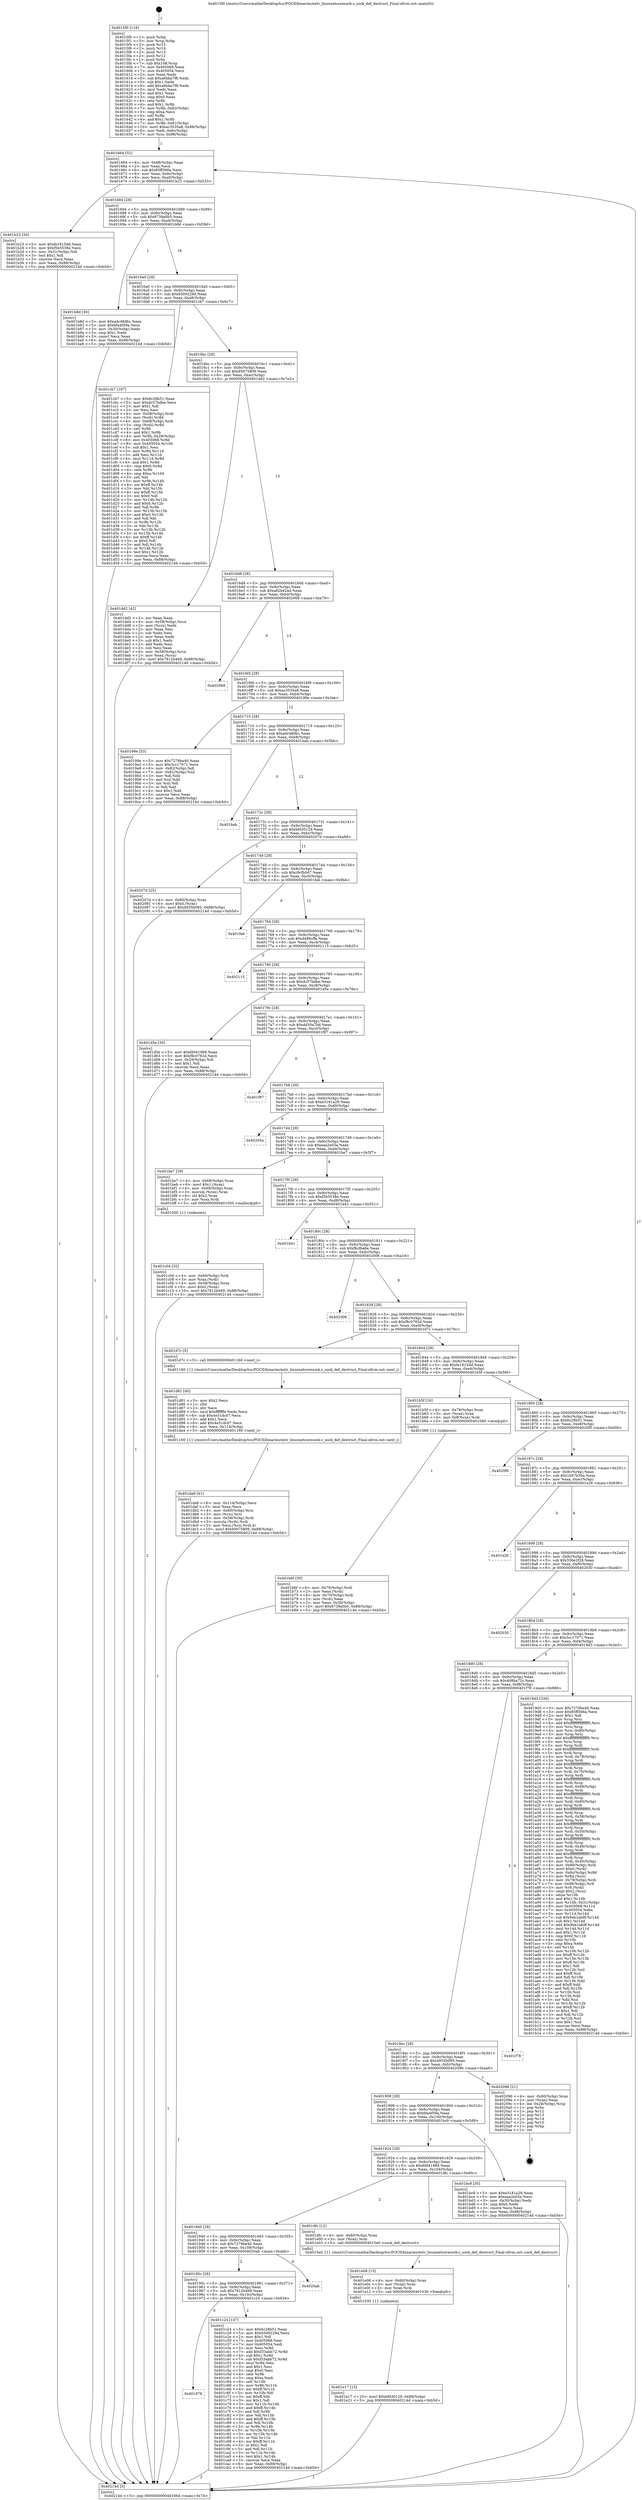 digraph "0x4015f0" {
  label = "0x4015f0 (/mnt/c/Users/mathe/Desktop/tcc/POCII/binaries/extr_linuxnetcoresock.c_sock_def_destruct_Final-ollvm.out::main(0))"
  labelloc = "t"
  node[shape=record]

  Entry [label="",width=0.3,height=0.3,shape=circle,fillcolor=black,style=filled]
  "0x401664" [label="{
     0x401664 [32]\l
     | [instrs]\l
     &nbsp;&nbsp;0x401664 \<+6\>: mov -0x88(%rbp),%eax\l
     &nbsp;&nbsp;0x40166a \<+2\>: mov %eax,%ecx\l
     &nbsp;&nbsp;0x40166c \<+6\>: sub $0x85ff366a,%ecx\l
     &nbsp;&nbsp;0x401672 \<+6\>: mov %eax,-0x9c(%rbp)\l
     &nbsp;&nbsp;0x401678 \<+6\>: mov %ecx,-0xa0(%rbp)\l
     &nbsp;&nbsp;0x40167e \<+6\>: je 0000000000401b23 \<main+0x533\>\l
  }"]
  "0x401b23" [label="{
     0x401b23 [30]\l
     | [instrs]\l
     &nbsp;&nbsp;0x401b23 \<+5\>: mov $0xfe1815dd,%eax\l
     &nbsp;&nbsp;0x401b28 \<+5\>: mov $0xf5b5538e,%ecx\l
     &nbsp;&nbsp;0x401b2d \<+3\>: mov -0x31(%rbp),%dl\l
     &nbsp;&nbsp;0x401b30 \<+3\>: test $0x1,%dl\l
     &nbsp;&nbsp;0x401b33 \<+3\>: cmovne %ecx,%eax\l
     &nbsp;&nbsp;0x401b36 \<+6\>: mov %eax,-0x88(%rbp)\l
     &nbsp;&nbsp;0x401b3c \<+5\>: jmp 000000000040214d \<main+0xb5d\>\l
  }"]
  "0x401684" [label="{
     0x401684 [28]\l
     | [instrs]\l
     &nbsp;&nbsp;0x401684 \<+5\>: jmp 0000000000401689 \<main+0x99\>\l
     &nbsp;&nbsp;0x401689 \<+6\>: mov -0x9c(%rbp),%eax\l
     &nbsp;&nbsp;0x40168f \<+5\>: sub $0x8739a0b5,%eax\l
     &nbsp;&nbsp;0x401694 \<+6\>: mov %eax,-0xa4(%rbp)\l
     &nbsp;&nbsp;0x40169a \<+6\>: je 0000000000401b8d \<main+0x59d\>\l
  }"]
  Exit [label="",width=0.3,height=0.3,shape=circle,fillcolor=black,style=filled,peripheries=2]
  "0x401b8d" [label="{
     0x401b8d [30]\l
     | [instrs]\l
     &nbsp;&nbsp;0x401b8d \<+5\>: mov $0xadc48dbc,%eax\l
     &nbsp;&nbsp;0x401b92 \<+5\>: mov $0x6fa4f59a,%ecx\l
     &nbsp;&nbsp;0x401b97 \<+3\>: mov -0x30(%rbp),%edx\l
     &nbsp;&nbsp;0x401b9a \<+3\>: cmp $0x1,%edx\l
     &nbsp;&nbsp;0x401b9d \<+3\>: cmovl %ecx,%eax\l
     &nbsp;&nbsp;0x401ba0 \<+6\>: mov %eax,-0x88(%rbp)\l
     &nbsp;&nbsp;0x401ba6 \<+5\>: jmp 000000000040214d \<main+0xb5d\>\l
  }"]
  "0x4016a0" [label="{
     0x4016a0 [28]\l
     | [instrs]\l
     &nbsp;&nbsp;0x4016a0 \<+5\>: jmp 00000000004016a5 \<main+0xb5\>\l
     &nbsp;&nbsp;0x4016a5 \<+6\>: mov -0x9c(%rbp),%eax\l
     &nbsp;&nbsp;0x4016ab \<+5\>: sub $0x9309229d,%eax\l
     &nbsp;&nbsp;0x4016b0 \<+6\>: mov %eax,-0xa8(%rbp)\l
     &nbsp;&nbsp;0x4016b6 \<+6\>: je 0000000000401cb7 \<main+0x6c7\>\l
  }"]
  "0x401e17" [label="{
     0x401e17 [15]\l
     | [instrs]\l
     &nbsp;&nbsp;0x401e17 \<+10\>: movl $0xbfd30129,-0x88(%rbp)\l
     &nbsp;&nbsp;0x401e21 \<+5\>: jmp 000000000040214d \<main+0xb5d\>\l
  }"]
  "0x401cb7" [label="{
     0x401cb7 [167]\l
     | [instrs]\l
     &nbsp;&nbsp;0x401cb7 \<+5\>: mov $0x6c28b51,%eax\l
     &nbsp;&nbsp;0x401cbc \<+5\>: mov $0xdc57bdbe,%ecx\l
     &nbsp;&nbsp;0x401cc1 \<+2\>: mov $0x1,%dl\l
     &nbsp;&nbsp;0x401cc3 \<+2\>: xor %esi,%esi\l
     &nbsp;&nbsp;0x401cc5 \<+4\>: mov -0x58(%rbp),%rdi\l
     &nbsp;&nbsp;0x401cc9 \<+3\>: mov (%rdi),%r8d\l
     &nbsp;&nbsp;0x401ccc \<+4\>: mov -0x68(%rbp),%rdi\l
     &nbsp;&nbsp;0x401cd0 \<+3\>: cmp (%rdi),%r8d\l
     &nbsp;&nbsp;0x401cd3 \<+4\>: setl %r9b\l
     &nbsp;&nbsp;0x401cd7 \<+4\>: and $0x1,%r9b\l
     &nbsp;&nbsp;0x401cdb \<+4\>: mov %r9b,-0x29(%rbp)\l
     &nbsp;&nbsp;0x401cdf \<+8\>: mov 0x405068,%r8d\l
     &nbsp;&nbsp;0x401ce7 \<+8\>: mov 0x405054,%r10d\l
     &nbsp;&nbsp;0x401cef \<+3\>: sub $0x1,%esi\l
     &nbsp;&nbsp;0x401cf2 \<+3\>: mov %r8d,%r11d\l
     &nbsp;&nbsp;0x401cf5 \<+3\>: add %esi,%r11d\l
     &nbsp;&nbsp;0x401cf8 \<+4\>: imul %r11d,%r8d\l
     &nbsp;&nbsp;0x401cfc \<+4\>: and $0x1,%r8d\l
     &nbsp;&nbsp;0x401d00 \<+4\>: cmp $0x0,%r8d\l
     &nbsp;&nbsp;0x401d04 \<+4\>: sete %r9b\l
     &nbsp;&nbsp;0x401d08 \<+4\>: cmp $0xa,%r10d\l
     &nbsp;&nbsp;0x401d0c \<+3\>: setl %bl\l
     &nbsp;&nbsp;0x401d0f \<+3\>: mov %r9b,%r14b\l
     &nbsp;&nbsp;0x401d12 \<+4\>: xor $0xff,%r14b\l
     &nbsp;&nbsp;0x401d16 \<+3\>: mov %bl,%r15b\l
     &nbsp;&nbsp;0x401d19 \<+4\>: xor $0xff,%r15b\l
     &nbsp;&nbsp;0x401d1d \<+3\>: xor $0x0,%dl\l
     &nbsp;&nbsp;0x401d20 \<+3\>: mov %r14b,%r12b\l
     &nbsp;&nbsp;0x401d23 \<+4\>: and $0x0,%r12b\l
     &nbsp;&nbsp;0x401d27 \<+3\>: and %dl,%r9b\l
     &nbsp;&nbsp;0x401d2a \<+3\>: mov %r15b,%r13b\l
     &nbsp;&nbsp;0x401d2d \<+4\>: and $0x0,%r13b\l
     &nbsp;&nbsp;0x401d31 \<+2\>: and %dl,%bl\l
     &nbsp;&nbsp;0x401d33 \<+3\>: or %r9b,%r12b\l
     &nbsp;&nbsp;0x401d36 \<+3\>: or %bl,%r13b\l
     &nbsp;&nbsp;0x401d39 \<+3\>: xor %r13b,%r12b\l
     &nbsp;&nbsp;0x401d3c \<+3\>: or %r15b,%r14b\l
     &nbsp;&nbsp;0x401d3f \<+4\>: xor $0xff,%r14b\l
     &nbsp;&nbsp;0x401d43 \<+3\>: or $0x0,%dl\l
     &nbsp;&nbsp;0x401d46 \<+3\>: and %dl,%r14b\l
     &nbsp;&nbsp;0x401d49 \<+3\>: or %r14b,%r12b\l
     &nbsp;&nbsp;0x401d4c \<+4\>: test $0x1,%r12b\l
     &nbsp;&nbsp;0x401d50 \<+3\>: cmovne %ecx,%eax\l
     &nbsp;&nbsp;0x401d53 \<+6\>: mov %eax,-0x88(%rbp)\l
     &nbsp;&nbsp;0x401d59 \<+5\>: jmp 000000000040214d \<main+0xb5d\>\l
  }"]
  "0x4016bc" [label="{
     0x4016bc [28]\l
     | [instrs]\l
     &nbsp;&nbsp;0x4016bc \<+5\>: jmp 00000000004016c1 \<main+0xd1\>\l
     &nbsp;&nbsp;0x4016c1 \<+6\>: mov -0x9c(%rbp),%eax\l
     &nbsp;&nbsp;0x4016c7 \<+5\>: sub $0x95675809,%eax\l
     &nbsp;&nbsp;0x4016cc \<+6\>: mov %eax,-0xac(%rbp)\l
     &nbsp;&nbsp;0x4016d2 \<+6\>: je 0000000000401dd2 \<main+0x7e2\>\l
  }"]
  "0x401e08" [label="{
     0x401e08 [15]\l
     | [instrs]\l
     &nbsp;&nbsp;0x401e08 \<+4\>: mov -0x60(%rbp),%rax\l
     &nbsp;&nbsp;0x401e0c \<+3\>: mov (%rax),%rax\l
     &nbsp;&nbsp;0x401e0f \<+3\>: mov %rax,%rdi\l
     &nbsp;&nbsp;0x401e12 \<+5\>: call 0000000000401030 \<free@plt\>\l
     | [calls]\l
     &nbsp;&nbsp;0x401030 \{1\} (unknown)\l
  }"]
  "0x401dd2" [label="{
     0x401dd2 [42]\l
     | [instrs]\l
     &nbsp;&nbsp;0x401dd2 \<+2\>: xor %eax,%eax\l
     &nbsp;&nbsp;0x401dd4 \<+4\>: mov -0x58(%rbp),%rcx\l
     &nbsp;&nbsp;0x401dd8 \<+2\>: mov (%rcx),%edx\l
     &nbsp;&nbsp;0x401dda \<+2\>: mov %eax,%esi\l
     &nbsp;&nbsp;0x401ddc \<+2\>: sub %edx,%esi\l
     &nbsp;&nbsp;0x401dde \<+2\>: mov %eax,%edx\l
     &nbsp;&nbsp;0x401de0 \<+3\>: sub $0x1,%edx\l
     &nbsp;&nbsp;0x401de3 \<+2\>: add %edx,%esi\l
     &nbsp;&nbsp;0x401de5 \<+2\>: sub %esi,%eax\l
     &nbsp;&nbsp;0x401de7 \<+4\>: mov -0x58(%rbp),%rcx\l
     &nbsp;&nbsp;0x401deb \<+2\>: mov %eax,(%rcx)\l
     &nbsp;&nbsp;0x401ded \<+10\>: movl $0x7812b469,-0x88(%rbp)\l
     &nbsp;&nbsp;0x401df7 \<+5\>: jmp 000000000040214d \<main+0xb5d\>\l
  }"]
  "0x4016d8" [label="{
     0x4016d8 [28]\l
     | [instrs]\l
     &nbsp;&nbsp;0x4016d8 \<+5\>: jmp 00000000004016dd \<main+0xed\>\l
     &nbsp;&nbsp;0x4016dd \<+6\>: mov -0x9c(%rbp),%eax\l
     &nbsp;&nbsp;0x4016e3 \<+5\>: sub $0xa82b42ad,%eax\l
     &nbsp;&nbsp;0x4016e8 \<+6\>: mov %eax,-0xb0(%rbp)\l
     &nbsp;&nbsp;0x4016ee \<+6\>: je 0000000000402069 \<main+0xa79\>\l
  }"]
  "0x401da9" [label="{
     0x401da9 [41]\l
     | [instrs]\l
     &nbsp;&nbsp;0x401da9 \<+6\>: mov -0x114(%rbp),%ecx\l
     &nbsp;&nbsp;0x401daf \<+3\>: imul %eax,%ecx\l
     &nbsp;&nbsp;0x401db2 \<+4\>: mov -0x60(%rbp),%rsi\l
     &nbsp;&nbsp;0x401db6 \<+3\>: mov (%rsi),%rsi\l
     &nbsp;&nbsp;0x401db9 \<+4\>: mov -0x58(%rbp),%rdi\l
     &nbsp;&nbsp;0x401dbd \<+3\>: movslq (%rdi),%rdi\l
     &nbsp;&nbsp;0x401dc0 \<+3\>: mov %ecx,(%rsi,%rdi,4)\l
     &nbsp;&nbsp;0x401dc3 \<+10\>: movl $0x95675809,-0x88(%rbp)\l
     &nbsp;&nbsp;0x401dcd \<+5\>: jmp 000000000040214d \<main+0xb5d\>\l
  }"]
  "0x402069" [label="{
     0x402069\l
  }", style=dashed]
  "0x4016f4" [label="{
     0x4016f4 [28]\l
     | [instrs]\l
     &nbsp;&nbsp;0x4016f4 \<+5\>: jmp 00000000004016f9 \<main+0x109\>\l
     &nbsp;&nbsp;0x4016f9 \<+6\>: mov -0x9c(%rbp),%eax\l
     &nbsp;&nbsp;0x4016ff \<+5\>: sub $0xac3535a8,%eax\l
     &nbsp;&nbsp;0x401704 \<+6\>: mov %eax,-0xb4(%rbp)\l
     &nbsp;&nbsp;0x40170a \<+6\>: je 000000000040199e \<main+0x3ae\>\l
  }"]
  "0x401d81" [label="{
     0x401d81 [40]\l
     | [instrs]\l
     &nbsp;&nbsp;0x401d81 \<+5\>: mov $0x2,%ecx\l
     &nbsp;&nbsp;0x401d86 \<+1\>: cltd\l
     &nbsp;&nbsp;0x401d87 \<+2\>: idiv %ecx\l
     &nbsp;&nbsp;0x401d89 \<+6\>: imul $0xfffffffe,%edx,%ecx\l
     &nbsp;&nbsp;0x401d8f \<+6\>: sub $0x4e31dc07,%ecx\l
     &nbsp;&nbsp;0x401d95 \<+3\>: add $0x1,%ecx\l
     &nbsp;&nbsp;0x401d98 \<+6\>: add $0x4e31dc07,%ecx\l
     &nbsp;&nbsp;0x401d9e \<+6\>: mov %ecx,-0x114(%rbp)\l
     &nbsp;&nbsp;0x401da4 \<+5\>: call 0000000000401160 \<next_i\>\l
     | [calls]\l
     &nbsp;&nbsp;0x401160 \{1\} (/mnt/c/Users/mathe/Desktop/tcc/POCII/binaries/extr_linuxnetcoresock.c_sock_def_destruct_Final-ollvm.out::next_i)\l
  }"]
  "0x40199e" [label="{
     0x40199e [53]\l
     | [instrs]\l
     &nbsp;&nbsp;0x40199e \<+5\>: mov $0x7279be40,%eax\l
     &nbsp;&nbsp;0x4019a3 \<+5\>: mov $0x3cc17071,%ecx\l
     &nbsp;&nbsp;0x4019a8 \<+6\>: mov -0x82(%rbp),%dl\l
     &nbsp;&nbsp;0x4019ae \<+7\>: mov -0x81(%rbp),%sil\l
     &nbsp;&nbsp;0x4019b5 \<+3\>: mov %dl,%dil\l
     &nbsp;&nbsp;0x4019b8 \<+3\>: and %sil,%dil\l
     &nbsp;&nbsp;0x4019bb \<+3\>: xor %sil,%dl\l
     &nbsp;&nbsp;0x4019be \<+3\>: or %dl,%dil\l
     &nbsp;&nbsp;0x4019c1 \<+4\>: test $0x1,%dil\l
     &nbsp;&nbsp;0x4019c5 \<+3\>: cmovne %ecx,%eax\l
     &nbsp;&nbsp;0x4019c8 \<+6\>: mov %eax,-0x88(%rbp)\l
     &nbsp;&nbsp;0x4019ce \<+5\>: jmp 000000000040214d \<main+0xb5d\>\l
  }"]
  "0x401710" [label="{
     0x401710 [28]\l
     | [instrs]\l
     &nbsp;&nbsp;0x401710 \<+5\>: jmp 0000000000401715 \<main+0x125\>\l
     &nbsp;&nbsp;0x401715 \<+6\>: mov -0x9c(%rbp),%eax\l
     &nbsp;&nbsp;0x40171b \<+5\>: sub $0xadc48dbc,%eax\l
     &nbsp;&nbsp;0x401720 \<+6\>: mov %eax,-0xb8(%rbp)\l
     &nbsp;&nbsp;0x401726 \<+6\>: je 0000000000401bab \<main+0x5bb\>\l
  }"]
  "0x40214d" [label="{
     0x40214d [5]\l
     | [instrs]\l
     &nbsp;&nbsp;0x40214d \<+5\>: jmp 0000000000401664 \<main+0x74\>\l
  }"]
  "0x4015f0" [label="{
     0x4015f0 [116]\l
     | [instrs]\l
     &nbsp;&nbsp;0x4015f0 \<+1\>: push %rbp\l
     &nbsp;&nbsp;0x4015f1 \<+3\>: mov %rsp,%rbp\l
     &nbsp;&nbsp;0x4015f4 \<+2\>: push %r15\l
     &nbsp;&nbsp;0x4015f6 \<+2\>: push %r14\l
     &nbsp;&nbsp;0x4015f8 \<+2\>: push %r13\l
     &nbsp;&nbsp;0x4015fa \<+2\>: push %r12\l
     &nbsp;&nbsp;0x4015fc \<+1\>: push %rbx\l
     &nbsp;&nbsp;0x4015fd \<+7\>: sub $0x108,%rsp\l
     &nbsp;&nbsp;0x401604 \<+7\>: mov 0x405068,%eax\l
     &nbsp;&nbsp;0x40160b \<+7\>: mov 0x405054,%ecx\l
     &nbsp;&nbsp;0x401612 \<+2\>: mov %eax,%edx\l
     &nbsp;&nbsp;0x401614 \<+6\>: sub $0xa6bba7f8,%edx\l
     &nbsp;&nbsp;0x40161a \<+3\>: sub $0x1,%edx\l
     &nbsp;&nbsp;0x40161d \<+6\>: add $0xa6bba7f8,%edx\l
     &nbsp;&nbsp;0x401623 \<+3\>: imul %edx,%eax\l
     &nbsp;&nbsp;0x401626 \<+3\>: and $0x1,%eax\l
     &nbsp;&nbsp;0x401629 \<+3\>: cmp $0x0,%eax\l
     &nbsp;&nbsp;0x40162c \<+4\>: sete %r8b\l
     &nbsp;&nbsp;0x401630 \<+4\>: and $0x1,%r8b\l
     &nbsp;&nbsp;0x401634 \<+7\>: mov %r8b,-0x82(%rbp)\l
     &nbsp;&nbsp;0x40163b \<+3\>: cmp $0xa,%ecx\l
     &nbsp;&nbsp;0x40163e \<+4\>: setl %r8b\l
     &nbsp;&nbsp;0x401642 \<+4\>: and $0x1,%r8b\l
     &nbsp;&nbsp;0x401646 \<+7\>: mov %r8b,-0x81(%rbp)\l
     &nbsp;&nbsp;0x40164d \<+10\>: movl $0xac3535a8,-0x88(%rbp)\l
     &nbsp;&nbsp;0x401657 \<+6\>: mov %edi,-0x8c(%rbp)\l
     &nbsp;&nbsp;0x40165d \<+7\>: mov %rsi,-0x98(%rbp)\l
  }"]
  "0x401978" [label="{
     0x401978\l
  }", style=dashed]
  "0x401bab" [label="{
     0x401bab\l
  }", style=dashed]
  "0x40172c" [label="{
     0x40172c [28]\l
     | [instrs]\l
     &nbsp;&nbsp;0x40172c \<+5\>: jmp 0000000000401731 \<main+0x141\>\l
     &nbsp;&nbsp;0x401731 \<+6\>: mov -0x9c(%rbp),%eax\l
     &nbsp;&nbsp;0x401737 \<+5\>: sub $0xbfd30129,%eax\l
     &nbsp;&nbsp;0x40173c \<+6\>: mov %eax,-0xbc(%rbp)\l
     &nbsp;&nbsp;0x401742 \<+6\>: je 000000000040207d \<main+0xa8d\>\l
  }"]
  "0x401c24" [label="{
     0x401c24 [147]\l
     | [instrs]\l
     &nbsp;&nbsp;0x401c24 \<+5\>: mov $0x6c28b51,%eax\l
     &nbsp;&nbsp;0x401c29 \<+5\>: mov $0x9309229d,%ecx\l
     &nbsp;&nbsp;0x401c2e \<+2\>: mov $0x1,%dl\l
     &nbsp;&nbsp;0x401c30 \<+7\>: mov 0x405068,%esi\l
     &nbsp;&nbsp;0x401c37 \<+7\>: mov 0x405054,%edi\l
     &nbsp;&nbsp;0x401c3e \<+3\>: mov %esi,%r8d\l
     &nbsp;&nbsp;0x401c41 \<+7\>: add $0xf33abb72,%r8d\l
     &nbsp;&nbsp;0x401c48 \<+4\>: sub $0x1,%r8d\l
     &nbsp;&nbsp;0x401c4c \<+7\>: sub $0xf33abb72,%r8d\l
     &nbsp;&nbsp;0x401c53 \<+4\>: imul %r8d,%esi\l
     &nbsp;&nbsp;0x401c57 \<+3\>: and $0x1,%esi\l
     &nbsp;&nbsp;0x401c5a \<+3\>: cmp $0x0,%esi\l
     &nbsp;&nbsp;0x401c5d \<+4\>: sete %r9b\l
     &nbsp;&nbsp;0x401c61 \<+3\>: cmp $0xa,%edi\l
     &nbsp;&nbsp;0x401c64 \<+4\>: setl %r10b\l
     &nbsp;&nbsp;0x401c68 \<+3\>: mov %r9b,%r11b\l
     &nbsp;&nbsp;0x401c6b \<+4\>: xor $0xff,%r11b\l
     &nbsp;&nbsp;0x401c6f \<+3\>: mov %r10b,%bl\l
     &nbsp;&nbsp;0x401c72 \<+3\>: xor $0xff,%bl\l
     &nbsp;&nbsp;0x401c75 \<+3\>: xor $0x1,%dl\l
     &nbsp;&nbsp;0x401c78 \<+3\>: mov %r11b,%r14b\l
     &nbsp;&nbsp;0x401c7b \<+4\>: and $0xff,%r14b\l
     &nbsp;&nbsp;0x401c7f \<+3\>: and %dl,%r9b\l
     &nbsp;&nbsp;0x401c82 \<+3\>: mov %bl,%r15b\l
     &nbsp;&nbsp;0x401c85 \<+4\>: and $0xff,%r15b\l
     &nbsp;&nbsp;0x401c89 \<+3\>: and %dl,%r10b\l
     &nbsp;&nbsp;0x401c8c \<+3\>: or %r9b,%r14b\l
     &nbsp;&nbsp;0x401c8f \<+3\>: or %r10b,%r15b\l
     &nbsp;&nbsp;0x401c92 \<+3\>: xor %r15b,%r14b\l
     &nbsp;&nbsp;0x401c95 \<+3\>: or %bl,%r11b\l
     &nbsp;&nbsp;0x401c98 \<+4\>: xor $0xff,%r11b\l
     &nbsp;&nbsp;0x401c9c \<+3\>: or $0x1,%dl\l
     &nbsp;&nbsp;0x401c9f \<+3\>: and %dl,%r11b\l
     &nbsp;&nbsp;0x401ca2 \<+3\>: or %r11b,%r14b\l
     &nbsp;&nbsp;0x401ca5 \<+4\>: test $0x1,%r14b\l
     &nbsp;&nbsp;0x401ca9 \<+3\>: cmovne %ecx,%eax\l
     &nbsp;&nbsp;0x401cac \<+6\>: mov %eax,-0x88(%rbp)\l
     &nbsp;&nbsp;0x401cb2 \<+5\>: jmp 000000000040214d \<main+0xb5d\>\l
  }"]
  "0x40207d" [label="{
     0x40207d [25]\l
     | [instrs]\l
     &nbsp;&nbsp;0x40207d \<+4\>: mov -0x80(%rbp),%rax\l
     &nbsp;&nbsp;0x402081 \<+6\>: movl $0x0,(%rax)\l
     &nbsp;&nbsp;0x402087 \<+10\>: movl $0x4935b095,-0x88(%rbp)\l
     &nbsp;&nbsp;0x402091 \<+5\>: jmp 000000000040214d \<main+0xb5d\>\l
  }"]
  "0x401748" [label="{
     0x401748 [28]\l
     | [instrs]\l
     &nbsp;&nbsp;0x401748 \<+5\>: jmp 000000000040174d \<main+0x15d\>\l
     &nbsp;&nbsp;0x40174d \<+6\>: mov -0x9c(%rbp),%eax\l
     &nbsp;&nbsp;0x401753 \<+5\>: sub $0xc9cfb0d7,%eax\l
     &nbsp;&nbsp;0x401758 \<+6\>: mov %eax,-0xc0(%rbp)\l
     &nbsp;&nbsp;0x40175e \<+6\>: je 0000000000401fab \<main+0x9bb\>\l
  }"]
  "0x40195c" [label="{
     0x40195c [28]\l
     | [instrs]\l
     &nbsp;&nbsp;0x40195c \<+5\>: jmp 0000000000401961 \<main+0x371\>\l
     &nbsp;&nbsp;0x401961 \<+6\>: mov -0x9c(%rbp),%eax\l
     &nbsp;&nbsp;0x401967 \<+5\>: sub $0x7812b469,%eax\l
     &nbsp;&nbsp;0x40196c \<+6\>: mov %eax,-0x10c(%rbp)\l
     &nbsp;&nbsp;0x401972 \<+6\>: je 0000000000401c24 \<main+0x634\>\l
  }"]
  "0x401fab" [label="{
     0x401fab\l
  }", style=dashed]
  "0x401764" [label="{
     0x401764 [28]\l
     | [instrs]\l
     &nbsp;&nbsp;0x401764 \<+5\>: jmp 0000000000401769 \<main+0x179\>\l
     &nbsp;&nbsp;0x401769 \<+6\>: mov -0x9c(%rbp),%eax\l
     &nbsp;&nbsp;0x40176f \<+5\>: sub $0xd486cffa,%eax\l
     &nbsp;&nbsp;0x401774 \<+6\>: mov %eax,-0xc4(%rbp)\l
     &nbsp;&nbsp;0x40177a \<+6\>: je 0000000000402115 \<main+0xb25\>\l
  }"]
  "0x4020ab" [label="{
     0x4020ab\l
  }", style=dashed]
  "0x402115" [label="{
     0x402115\l
  }", style=dashed]
  "0x401780" [label="{
     0x401780 [28]\l
     | [instrs]\l
     &nbsp;&nbsp;0x401780 \<+5\>: jmp 0000000000401785 \<main+0x195\>\l
     &nbsp;&nbsp;0x401785 \<+6\>: mov -0x9c(%rbp),%eax\l
     &nbsp;&nbsp;0x40178b \<+5\>: sub $0xdc57bdbe,%eax\l
     &nbsp;&nbsp;0x401790 \<+6\>: mov %eax,-0xc8(%rbp)\l
     &nbsp;&nbsp;0x401796 \<+6\>: je 0000000000401d5e \<main+0x76e\>\l
  }"]
  "0x401940" [label="{
     0x401940 [28]\l
     | [instrs]\l
     &nbsp;&nbsp;0x401940 \<+5\>: jmp 0000000000401945 \<main+0x355\>\l
     &nbsp;&nbsp;0x401945 \<+6\>: mov -0x9c(%rbp),%eax\l
     &nbsp;&nbsp;0x40194b \<+5\>: sub $0x7279be40,%eax\l
     &nbsp;&nbsp;0x401950 \<+6\>: mov %eax,-0x108(%rbp)\l
     &nbsp;&nbsp;0x401956 \<+6\>: je 00000000004020ab \<main+0xabb\>\l
  }"]
  "0x401d5e" [label="{
     0x401d5e [30]\l
     | [instrs]\l
     &nbsp;&nbsp;0x401d5e \<+5\>: mov $0x6fd41989,%eax\l
     &nbsp;&nbsp;0x401d63 \<+5\>: mov $0xf8c0782d,%ecx\l
     &nbsp;&nbsp;0x401d68 \<+3\>: mov -0x29(%rbp),%dl\l
     &nbsp;&nbsp;0x401d6b \<+3\>: test $0x1,%dl\l
     &nbsp;&nbsp;0x401d6e \<+3\>: cmovne %ecx,%eax\l
     &nbsp;&nbsp;0x401d71 \<+6\>: mov %eax,-0x88(%rbp)\l
     &nbsp;&nbsp;0x401d77 \<+5\>: jmp 000000000040214d \<main+0xb5d\>\l
  }"]
  "0x40179c" [label="{
     0x40179c [28]\l
     | [instrs]\l
     &nbsp;&nbsp;0x40179c \<+5\>: jmp 00000000004017a1 \<main+0x1b1\>\l
     &nbsp;&nbsp;0x4017a1 \<+6\>: mov -0x9c(%rbp),%eax\l
     &nbsp;&nbsp;0x4017a7 \<+5\>: sub $0xdd30a7bd,%eax\l
     &nbsp;&nbsp;0x4017ac \<+6\>: mov %eax,-0xcc(%rbp)\l
     &nbsp;&nbsp;0x4017b2 \<+6\>: je 0000000000401f87 \<main+0x997\>\l
  }"]
  "0x401dfc" [label="{
     0x401dfc [12]\l
     | [instrs]\l
     &nbsp;&nbsp;0x401dfc \<+4\>: mov -0x60(%rbp),%rax\l
     &nbsp;&nbsp;0x401e00 \<+3\>: mov (%rax),%rdi\l
     &nbsp;&nbsp;0x401e03 \<+5\>: call 00000000004015e0 \<sock_def_destruct\>\l
     | [calls]\l
     &nbsp;&nbsp;0x4015e0 \{1\} (/mnt/c/Users/mathe/Desktop/tcc/POCII/binaries/extr_linuxnetcoresock.c_sock_def_destruct_Final-ollvm.out::sock_def_destruct)\l
  }"]
  "0x401f87" [label="{
     0x401f87\l
  }", style=dashed]
  "0x4017b8" [label="{
     0x4017b8 [28]\l
     | [instrs]\l
     &nbsp;&nbsp;0x4017b8 \<+5\>: jmp 00000000004017bd \<main+0x1cd\>\l
     &nbsp;&nbsp;0x4017bd \<+6\>: mov -0x9c(%rbp),%eax\l
     &nbsp;&nbsp;0x4017c3 \<+5\>: sub $0xe3181a29,%eax\l
     &nbsp;&nbsp;0x4017c8 \<+6\>: mov %eax,-0xd0(%rbp)\l
     &nbsp;&nbsp;0x4017ce \<+6\>: je 000000000040205a \<main+0xa6a\>\l
  }"]
  "0x401c04" [label="{
     0x401c04 [32]\l
     | [instrs]\l
     &nbsp;&nbsp;0x401c04 \<+4\>: mov -0x60(%rbp),%rdi\l
     &nbsp;&nbsp;0x401c08 \<+3\>: mov %rax,(%rdi)\l
     &nbsp;&nbsp;0x401c0b \<+4\>: mov -0x58(%rbp),%rax\l
     &nbsp;&nbsp;0x401c0f \<+6\>: movl $0x0,(%rax)\l
     &nbsp;&nbsp;0x401c15 \<+10\>: movl $0x7812b469,-0x88(%rbp)\l
     &nbsp;&nbsp;0x401c1f \<+5\>: jmp 000000000040214d \<main+0xb5d\>\l
  }"]
  "0x40205a" [label="{
     0x40205a\l
  }", style=dashed]
  "0x4017d4" [label="{
     0x4017d4 [28]\l
     | [instrs]\l
     &nbsp;&nbsp;0x4017d4 \<+5\>: jmp 00000000004017d9 \<main+0x1e9\>\l
     &nbsp;&nbsp;0x4017d9 \<+6\>: mov -0x9c(%rbp),%eax\l
     &nbsp;&nbsp;0x4017df \<+5\>: sub $0xeaa2e03a,%eax\l
     &nbsp;&nbsp;0x4017e4 \<+6\>: mov %eax,-0xd4(%rbp)\l
     &nbsp;&nbsp;0x4017ea \<+6\>: je 0000000000401be7 \<main+0x5f7\>\l
  }"]
  "0x401924" [label="{
     0x401924 [28]\l
     | [instrs]\l
     &nbsp;&nbsp;0x401924 \<+5\>: jmp 0000000000401929 \<main+0x339\>\l
     &nbsp;&nbsp;0x401929 \<+6\>: mov -0x9c(%rbp),%eax\l
     &nbsp;&nbsp;0x40192f \<+5\>: sub $0x6fd41989,%eax\l
     &nbsp;&nbsp;0x401934 \<+6\>: mov %eax,-0x104(%rbp)\l
     &nbsp;&nbsp;0x40193a \<+6\>: je 0000000000401dfc \<main+0x80c\>\l
  }"]
  "0x401be7" [label="{
     0x401be7 [29]\l
     | [instrs]\l
     &nbsp;&nbsp;0x401be7 \<+4\>: mov -0x68(%rbp),%rax\l
     &nbsp;&nbsp;0x401beb \<+6\>: movl $0x1,(%rax)\l
     &nbsp;&nbsp;0x401bf1 \<+4\>: mov -0x68(%rbp),%rax\l
     &nbsp;&nbsp;0x401bf5 \<+3\>: movslq (%rax),%rax\l
     &nbsp;&nbsp;0x401bf8 \<+4\>: shl $0x2,%rax\l
     &nbsp;&nbsp;0x401bfc \<+3\>: mov %rax,%rdi\l
     &nbsp;&nbsp;0x401bff \<+5\>: call 0000000000401050 \<malloc@plt\>\l
     | [calls]\l
     &nbsp;&nbsp;0x401050 \{1\} (unknown)\l
  }"]
  "0x4017f0" [label="{
     0x4017f0 [28]\l
     | [instrs]\l
     &nbsp;&nbsp;0x4017f0 \<+5\>: jmp 00000000004017f5 \<main+0x205\>\l
     &nbsp;&nbsp;0x4017f5 \<+6\>: mov -0x9c(%rbp),%eax\l
     &nbsp;&nbsp;0x4017fb \<+5\>: sub $0xf5b5538e,%eax\l
     &nbsp;&nbsp;0x401800 \<+6\>: mov %eax,-0xd8(%rbp)\l
     &nbsp;&nbsp;0x401806 \<+6\>: je 0000000000401b41 \<main+0x551\>\l
  }"]
  "0x401bc9" [label="{
     0x401bc9 [30]\l
     | [instrs]\l
     &nbsp;&nbsp;0x401bc9 \<+5\>: mov $0xe3181a29,%eax\l
     &nbsp;&nbsp;0x401bce \<+5\>: mov $0xeaa2e03a,%ecx\l
     &nbsp;&nbsp;0x401bd3 \<+3\>: mov -0x30(%rbp),%edx\l
     &nbsp;&nbsp;0x401bd6 \<+3\>: cmp $0x0,%edx\l
     &nbsp;&nbsp;0x401bd9 \<+3\>: cmove %ecx,%eax\l
     &nbsp;&nbsp;0x401bdc \<+6\>: mov %eax,-0x88(%rbp)\l
     &nbsp;&nbsp;0x401be2 \<+5\>: jmp 000000000040214d \<main+0xb5d\>\l
  }"]
  "0x401b41" [label="{
     0x401b41\l
  }", style=dashed]
  "0x40180c" [label="{
     0x40180c [28]\l
     | [instrs]\l
     &nbsp;&nbsp;0x40180c \<+5\>: jmp 0000000000401811 \<main+0x221\>\l
     &nbsp;&nbsp;0x401811 \<+6\>: mov -0x9c(%rbp),%eax\l
     &nbsp;&nbsp;0x401817 \<+5\>: sub $0xf6cfba6e,%eax\l
     &nbsp;&nbsp;0x40181c \<+6\>: mov %eax,-0xdc(%rbp)\l
     &nbsp;&nbsp;0x401822 \<+6\>: je 0000000000402006 \<main+0xa16\>\l
  }"]
  "0x401908" [label="{
     0x401908 [28]\l
     | [instrs]\l
     &nbsp;&nbsp;0x401908 \<+5\>: jmp 000000000040190d \<main+0x31d\>\l
     &nbsp;&nbsp;0x40190d \<+6\>: mov -0x9c(%rbp),%eax\l
     &nbsp;&nbsp;0x401913 \<+5\>: sub $0x6fa4f59a,%eax\l
     &nbsp;&nbsp;0x401918 \<+6\>: mov %eax,-0x100(%rbp)\l
     &nbsp;&nbsp;0x40191e \<+6\>: je 0000000000401bc9 \<main+0x5d9\>\l
  }"]
  "0x402006" [label="{
     0x402006\l
  }", style=dashed]
  "0x401828" [label="{
     0x401828 [28]\l
     | [instrs]\l
     &nbsp;&nbsp;0x401828 \<+5\>: jmp 000000000040182d \<main+0x23d\>\l
     &nbsp;&nbsp;0x40182d \<+6\>: mov -0x9c(%rbp),%eax\l
     &nbsp;&nbsp;0x401833 \<+5\>: sub $0xf8c0782d,%eax\l
     &nbsp;&nbsp;0x401838 \<+6\>: mov %eax,-0xe0(%rbp)\l
     &nbsp;&nbsp;0x40183e \<+6\>: je 0000000000401d7c \<main+0x78c\>\l
  }"]
  "0x402096" [label="{
     0x402096 [21]\l
     | [instrs]\l
     &nbsp;&nbsp;0x402096 \<+4\>: mov -0x80(%rbp),%rax\l
     &nbsp;&nbsp;0x40209a \<+2\>: mov (%rax),%eax\l
     &nbsp;&nbsp;0x40209c \<+4\>: lea -0x28(%rbp),%rsp\l
     &nbsp;&nbsp;0x4020a0 \<+1\>: pop %rbx\l
     &nbsp;&nbsp;0x4020a1 \<+2\>: pop %r12\l
     &nbsp;&nbsp;0x4020a3 \<+2\>: pop %r13\l
     &nbsp;&nbsp;0x4020a5 \<+2\>: pop %r14\l
     &nbsp;&nbsp;0x4020a7 \<+2\>: pop %r15\l
     &nbsp;&nbsp;0x4020a9 \<+1\>: pop %rbp\l
     &nbsp;&nbsp;0x4020aa \<+1\>: ret\l
  }"]
  "0x401d7c" [label="{
     0x401d7c [5]\l
     | [instrs]\l
     &nbsp;&nbsp;0x401d7c \<+5\>: call 0000000000401160 \<next_i\>\l
     | [calls]\l
     &nbsp;&nbsp;0x401160 \{1\} (/mnt/c/Users/mathe/Desktop/tcc/POCII/binaries/extr_linuxnetcoresock.c_sock_def_destruct_Final-ollvm.out::next_i)\l
  }"]
  "0x401844" [label="{
     0x401844 [28]\l
     | [instrs]\l
     &nbsp;&nbsp;0x401844 \<+5\>: jmp 0000000000401849 \<main+0x259\>\l
     &nbsp;&nbsp;0x401849 \<+6\>: mov -0x9c(%rbp),%eax\l
     &nbsp;&nbsp;0x40184f \<+5\>: sub $0xfe1815dd,%eax\l
     &nbsp;&nbsp;0x401854 \<+6\>: mov %eax,-0xe4(%rbp)\l
     &nbsp;&nbsp;0x40185a \<+6\>: je 0000000000401b5f \<main+0x56f\>\l
  }"]
  "0x4018ec" [label="{
     0x4018ec [28]\l
     | [instrs]\l
     &nbsp;&nbsp;0x4018ec \<+5\>: jmp 00000000004018f1 \<main+0x301\>\l
     &nbsp;&nbsp;0x4018f1 \<+6\>: mov -0x9c(%rbp),%eax\l
     &nbsp;&nbsp;0x4018f7 \<+5\>: sub $0x4935b095,%eax\l
     &nbsp;&nbsp;0x4018fc \<+6\>: mov %eax,-0xfc(%rbp)\l
     &nbsp;&nbsp;0x401902 \<+6\>: je 0000000000402096 \<main+0xaa6\>\l
  }"]
  "0x401b5f" [label="{
     0x401b5f [16]\l
     | [instrs]\l
     &nbsp;&nbsp;0x401b5f \<+4\>: mov -0x78(%rbp),%rax\l
     &nbsp;&nbsp;0x401b63 \<+3\>: mov (%rax),%rax\l
     &nbsp;&nbsp;0x401b66 \<+4\>: mov 0x8(%rax),%rdi\l
     &nbsp;&nbsp;0x401b6a \<+5\>: call 0000000000401060 \<atoi@plt\>\l
     | [calls]\l
     &nbsp;&nbsp;0x401060 \{1\} (unknown)\l
  }"]
  "0x401860" [label="{
     0x401860 [28]\l
     | [instrs]\l
     &nbsp;&nbsp;0x401860 \<+5\>: jmp 0000000000401865 \<main+0x275\>\l
     &nbsp;&nbsp;0x401865 \<+6\>: mov -0x9c(%rbp),%eax\l
     &nbsp;&nbsp;0x40186b \<+5\>: sub $0x6c28b51,%eax\l
     &nbsp;&nbsp;0x401870 \<+6\>: mov %eax,-0xe8(%rbp)\l
     &nbsp;&nbsp;0x401876 \<+6\>: je 00000000004020f0 \<main+0xb00\>\l
  }"]
  "0x401f78" [label="{
     0x401f78\l
  }", style=dashed]
  "0x4020f0" [label="{
     0x4020f0\l
  }", style=dashed]
  "0x40187c" [label="{
     0x40187c [28]\l
     | [instrs]\l
     &nbsp;&nbsp;0x40187c \<+5\>: jmp 0000000000401881 \<main+0x291\>\l
     &nbsp;&nbsp;0x401881 \<+6\>: mov -0x9c(%rbp),%eax\l
     &nbsp;&nbsp;0x401887 \<+5\>: sub $0x1b07b30a,%eax\l
     &nbsp;&nbsp;0x40188c \<+6\>: mov %eax,-0xec(%rbp)\l
     &nbsp;&nbsp;0x401892 \<+6\>: je 0000000000401e26 \<main+0x836\>\l
  }"]
  "0x401b6f" [label="{
     0x401b6f [30]\l
     | [instrs]\l
     &nbsp;&nbsp;0x401b6f \<+4\>: mov -0x70(%rbp),%rdi\l
     &nbsp;&nbsp;0x401b73 \<+2\>: mov %eax,(%rdi)\l
     &nbsp;&nbsp;0x401b75 \<+4\>: mov -0x70(%rbp),%rdi\l
     &nbsp;&nbsp;0x401b79 \<+2\>: mov (%rdi),%eax\l
     &nbsp;&nbsp;0x401b7b \<+3\>: mov %eax,-0x30(%rbp)\l
     &nbsp;&nbsp;0x401b7e \<+10\>: movl $0x8739a0b5,-0x88(%rbp)\l
     &nbsp;&nbsp;0x401b88 \<+5\>: jmp 000000000040214d \<main+0xb5d\>\l
  }"]
  "0x401e26" [label="{
     0x401e26\l
  }", style=dashed]
  "0x401898" [label="{
     0x401898 [28]\l
     | [instrs]\l
     &nbsp;&nbsp;0x401898 \<+5\>: jmp 000000000040189d \<main+0x2ad\>\l
     &nbsp;&nbsp;0x40189d \<+6\>: mov -0x9c(%rbp),%eax\l
     &nbsp;&nbsp;0x4018a3 \<+5\>: sub $0x336e2f28,%eax\l
     &nbsp;&nbsp;0x4018a8 \<+6\>: mov %eax,-0xf0(%rbp)\l
     &nbsp;&nbsp;0x4018ae \<+6\>: je 0000000000402030 \<main+0xa40\>\l
  }"]
  "0x4018d0" [label="{
     0x4018d0 [28]\l
     | [instrs]\l
     &nbsp;&nbsp;0x4018d0 \<+5\>: jmp 00000000004018d5 \<main+0x2e5\>\l
     &nbsp;&nbsp;0x4018d5 \<+6\>: mov -0x9c(%rbp),%eax\l
     &nbsp;&nbsp;0x4018db \<+5\>: sub $0x408ba72c,%eax\l
     &nbsp;&nbsp;0x4018e0 \<+6\>: mov %eax,-0xf8(%rbp)\l
     &nbsp;&nbsp;0x4018e6 \<+6\>: je 0000000000401f78 \<main+0x988\>\l
  }"]
  "0x402030" [label="{
     0x402030\l
  }", style=dashed]
  "0x4018b4" [label="{
     0x4018b4 [28]\l
     | [instrs]\l
     &nbsp;&nbsp;0x4018b4 \<+5\>: jmp 00000000004018b9 \<main+0x2c9\>\l
     &nbsp;&nbsp;0x4018b9 \<+6\>: mov -0x9c(%rbp),%eax\l
     &nbsp;&nbsp;0x4018bf \<+5\>: sub $0x3cc17071,%eax\l
     &nbsp;&nbsp;0x4018c4 \<+6\>: mov %eax,-0xf4(%rbp)\l
     &nbsp;&nbsp;0x4018ca \<+6\>: je 00000000004019d3 \<main+0x3e3\>\l
  }"]
  "0x4019d3" [label="{
     0x4019d3 [336]\l
     | [instrs]\l
     &nbsp;&nbsp;0x4019d3 \<+5\>: mov $0x7279be40,%eax\l
     &nbsp;&nbsp;0x4019d8 \<+5\>: mov $0x85ff366a,%ecx\l
     &nbsp;&nbsp;0x4019dd \<+2\>: mov $0x1,%dl\l
     &nbsp;&nbsp;0x4019df \<+3\>: mov %rsp,%rsi\l
     &nbsp;&nbsp;0x4019e2 \<+4\>: add $0xfffffffffffffff0,%rsi\l
     &nbsp;&nbsp;0x4019e6 \<+3\>: mov %rsi,%rsp\l
     &nbsp;&nbsp;0x4019e9 \<+4\>: mov %rsi,-0x80(%rbp)\l
     &nbsp;&nbsp;0x4019ed \<+3\>: mov %rsp,%rsi\l
     &nbsp;&nbsp;0x4019f0 \<+4\>: add $0xfffffffffffffff0,%rsi\l
     &nbsp;&nbsp;0x4019f4 \<+3\>: mov %rsi,%rsp\l
     &nbsp;&nbsp;0x4019f7 \<+3\>: mov %rsp,%rdi\l
     &nbsp;&nbsp;0x4019fa \<+4\>: add $0xfffffffffffffff0,%rdi\l
     &nbsp;&nbsp;0x4019fe \<+3\>: mov %rdi,%rsp\l
     &nbsp;&nbsp;0x401a01 \<+4\>: mov %rdi,-0x78(%rbp)\l
     &nbsp;&nbsp;0x401a05 \<+3\>: mov %rsp,%rdi\l
     &nbsp;&nbsp;0x401a08 \<+4\>: add $0xfffffffffffffff0,%rdi\l
     &nbsp;&nbsp;0x401a0c \<+3\>: mov %rdi,%rsp\l
     &nbsp;&nbsp;0x401a0f \<+4\>: mov %rdi,-0x70(%rbp)\l
     &nbsp;&nbsp;0x401a13 \<+3\>: mov %rsp,%rdi\l
     &nbsp;&nbsp;0x401a16 \<+4\>: add $0xfffffffffffffff0,%rdi\l
     &nbsp;&nbsp;0x401a1a \<+3\>: mov %rdi,%rsp\l
     &nbsp;&nbsp;0x401a1d \<+4\>: mov %rdi,-0x68(%rbp)\l
     &nbsp;&nbsp;0x401a21 \<+3\>: mov %rsp,%rdi\l
     &nbsp;&nbsp;0x401a24 \<+4\>: add $0xfffffffffffffff0,%rdi\l
     &nbsp;&nbsp;0x401a28 \<+3\>: mov %rdi,%rsp\l
     &nbsp;&nbsp;0x401a2b \<+4\>: mov %rdi,-0x60(%rbp)\l
     &nbsp;&nbsp;0x401a2f \<+3\>: mov %rsp,%rdi\l
     &nbsp;&nbsp;0x401a32 \<+4\>: add $0xfffffffffffffff0,%rdi\l
     &nbsp;&nbsp;0x401a36 \<+3\>: mov %rdi,%rsp\l
     &nbsp;&nbsp;0x401a39 \<+4\>: mov %rdi,-0x58(%rbp)\l
     &nbsp;&nbsp;0x401a3d \<+3\>: mov %rsp,%rdi\l
     &nbsp;&nbsp;0x401a40 \<+4\>: add $0xfffffffffffffff0,%rdi\l
     &nbsp;&nbsp;0x401a44 \<+3\>: mov %rdi,%rsp\l
     &nbsp;&nbsp;0x401a47 \<+4\>: mov %rdi,-0x50(%rbp)\l
     &nbsp;&nbsp;0x401a4b \<+3\>: mov %rsp,%rdi\l
     &nbsp;&nbsp;0x401a4e \<+4\>: add $0xfffffffffffffff0,%rdi\l
     &nbsp;&nbsp;0x401a52 \<+3\>: mov %rdi,%rsp\l
     &nbsp;&nbsp;0x401a55 \<+4\>: mov %rdi,-0x48(%rbp)\l
     &nbsp;&nbsp;0x401a59 \<+3\>: mov %rsp,%rdi\l
     &nbsp;&nbsp;0x401a5c \<+4\>: add $0xfffffffffffffff0,%rdi\l
     &nbsp;&nbsp;0x401a60 \<+3\>: mov %rdi,%rsp\l
     &nbsp;&nbsp;0x401a63 \<+4\>: mov %rdi,-0x40(%rbp)\l
     &nbsp;&nbsp;0x401a67 \<+4\>: mov -0x80(%rbp),%rdi\l
     &nbsp;&nbsp;0x401a6b \<+6\>: movl $0x0,(%rdi)\l
     &nbsp;&nbsp;0x401a71 \<+7\>: mov -0x8c(%rbp),%r8d\l
     &nbsp;&nbsp;0x401a78 \<+3\>: mov %r8d,(%rsi)\l
     &nbsp;&nbsp;0x401a7b \<+4\>: mov -0x78(%rbp),%rdi\l
     &nbsp;&nbsp;0x401a7f \<+7\>: mov -0x98(%rbp),%r9\l
     &nbsp;&nbsp;0x401a86 \<+3\>: mov %r9,(%rdi)\l
     &nbsp;&nbsp;0x401a89 \<+3\>: cmpl $0x2,(%rsi)\l
     &nbsp;&nbsp;0x401a8c \<+4\>: setne %r10b\l
     &nbsp;&nbsp;0x401a90 \<+4\>: and $0x1,%r10b\l
     &nbsp;&nbsp;0x401a94 \<+4\>: mov %r10b,-0x31(%rbp)\l
     &nbsp;&nbsp;0x401a98 \<+8\>: mov 0x405068,%r11d\l
     &nbsp;&nbsp;0x401aa0 \<+7\>: mov 0x405054,%ebx\l
     &nbsp;&nbsp;0x401aa7 \<+3\>: mov %r11d,%r14d\l
     &nbsp;&nbsp;0x401aaa \<+7\>: sub $0x9eb1ab9f,%r14d\l
     &nbsp;&nbsp;0x401ab1 \<+4\>: sub $0x1,%r14d\l
     &nbsp;&nbsp;0x401ab5 \<+7\>: add $0x9eb1ab9f,%r14d\l
     &nbsp;&nbsp;0x401abc \<+4\>: imul %r14d,%r11d\l
     &nbsp;&nbsp;0x401ac0 \<+4\>: and $0x1,%r11d\l
     &nbsp;&nbsp;0x401ac4 \<+4\>: cmp $0x0,%r11d\l
     &nbsp;&nbsp;0x401ac8 \<+4\>: sete %r10b\l
     &nbsp;&nbsp;0x401acc \<+3\>: cmp $0xa,%ebx\l
     &nbsp;&nbsp;0x401acf \<+4\>: setl %r15b\l
     &nbsp;&nbsp;0x401ad3 \<+3\>: mov %r10b,%r12b\l
     &nbsp;&nbsp;0x401ad6 \<+4\>: xor $0xff,%r12b\l
     &nbsp;&nbsp;0x401ada \<+3\>: mov %r15b,%r13b\l
     &nbsp;&nbsp;0x401add \<+4\>: xor $0xff,%r13b\l
     &nbsp;&nbsp;0x401ae1 \<+3\>: xor $0x1,%dl\l
     &nbsp;&nbsp;0x401ae4 \<+3\>: mov %r12b,%sil\l
     &nbsp;&nbsp;0x401ae7 \<+4\>: and $0xff,%sil\l
     &nbsp;&nbsp;0x401aeb \<+3\>: and %dl,%r10b\l
     &nbsp;&nbsp;0x401aee \<+3\>: mov %r13b,%dil\l
     &nbsp;&nbsp;0x401af1 \<+4\>: and $0xff,%dil\l
     &nbsp;&nbsp;0x401af5 \<+3\>: and %dl,%r15b\l
     &nbsp;&nbsp;0x401af8 \<+3\>: or %r10b,%sil\l
     &nbsp;&nbsp;0x401afb \<+3\>: or %r15b,%dil\l
     &nbsp;&nbsp;0x401afe \<+3\>: xor %dil,%sil\l
     &nbsp;&nbsp;0x401b01 \<+3\>: or %r13b,%r12b\l
     &nbsp;&nbsp;0x401b04 \<+4\>: xor $0xff,%r12b\l
     &nbsp;&nbsp;0x401b08 \<+3\>: or $0x1,%dl\l
     &nbsp;&nbsp;0x401b0b \<+3\>: and %dl,%r12b\l
     &nbsp;&nbsp;0x401b0e \<+3\>: or %r12b,%sil\l
     &nbsp;&nbsp;0x401b11 \<+4\>: test $0x1,%sil\l
     &nbsp;&nbsp;0x401b15 \<+3\>: cmovne %ecx,%eax\l
     &nbsp;&nbsp;0x401b18 \<+6\>: mov %eax,-0x88(%rbp)\l
     &nbsp;&nbsp;0x401b1e \<+5\>: jmp 000000000040214d \<main+0xb5d\>\l
  }"]
  Entry -> "0x4015f0" [label=" 1"]
  "0x401664" -> "0x401b23" [label=" 1"]
  "0x401664" -> "0x401684" [label=" 17"]
  "0x402096" -> Exit [label=" 1"]
  "0x401684" -> "0x401b8d" [label=" 1"]
  "0x401684" -> "0x4016a0" [label=" 16"]
  "0x40207d" -> "0x40214d" [label=" 1"]
  "0x4016a0" -> "0x401cb7" [label=" 2"]
  "0x4016a0" -> "0x4016bc" [label=" 14"]
  "0x401e17" -> "0x40214d" [label=" 1"]
  "0x4016bc" -> "0x401dd2" [label=" 1"]
  "0x4016bc" -> "0x4016d8" [label=" 13"]
  "0x401e08" -> "0x401e17" [label=" 1"]
  "0x4016d8" -> "0x402069" [label=" 0"]
  "0x4016d8" -> "0x4016f4" [label=" 13"]
  "0x401dfc" -> "0x401e08" [label=" 1"]
  "0x4016f4" -> "0x40199e" [label=" 1"]
  "0x4016f4" -> "0x401710" [label=" 12"]
  "0x40199e" -> "0x40214d" [label=" 1"]
  "0x4015f0" -> "0x401664" [label=" 1"]
  "0x40214d" -> "0x401664" [label=" 17"]
  "0x401dd2" -> "0x40214d" [label=" 1"]
  "0x401710" -> "0x401bab" [label=" 0"]
  "0x401710" -> "0x40172c" [label=" 12"]
  "0x401da9" -> "0x40214d" [label=" 1"]
  "0x40172c" -> "0x40207d" [label=" 1"]
  "0x40172c" -> "0x401748" [label=" 11"]
  "0x401d81" -> "0x401da9" [label=" 1"]
  "0x401748" -> "0x401fab" [label=" 0"]
  "0x401748" -> "0x401764" [label=" 11"]
  "0x401d5e" -> "0x40214d" [label=" 2"]
  "0x401764" -> "0x402115" [label=" 0"]
  "0x401764" -> "0x401780" [label=" 11"]
  "0x401cb7" -> "0x40214d" [label=" 2"]
  "0x401780" -> "0x401d5e" [label=" 2"]
  "0x401780" -> "0x40179c" [label=" 9"]
  "0x40195c" -> "0x401978" [label=" 0"]
  "0x40179c" -> "0x401f87" [label=" 0"]
  "0x40179c" -> "0x4017b8" [label=" 9"]
  "0x40195c" -> "0x401c24" [label=" 2"]
  "0x4017b8" -> "0x40205a" [label=" 0"]
  "0x4017b8" -> "0x4017d4" [label=" 9"]
  "0x401940" -> "0x40195c" [label=" 2"]
  "0x4017d4" -> "0x401be7" [label=" 1"]
  "0x4017d4" -> "0x4017f0" [label=" 8"]
  "0x401940" -> "0x4020ab" [label=" 0"]
  "0x4017f0" -> "0x401b41" [label=" 0"]
  "0x4017f0" -> "0x40180c" [label=" 8"]
  "0x401c24" -> "0x40214d" [label=" 2"]
  "0x40180c" -> "0x402006" [label=" 0"]
  "0x40180c" -> "0x401828" [label=" 8"]
  "0x401924" -> "0x401dfc" [label=" 1"]
  "0x401828" -> "0x401d7c" [label=" 1"]
  "0x401828" -> "0x401844" [label=" 7"]
  "0x401d7c" -> "0x401d81" [label=" 1"]
  "0x401844" -> "0x401b5f" [label=" 1"]
  "0x401844" -> "0x401860" [label=" 6"]
  "0x401be7" -> "0x401c04" [label=" 1"]
  "0x401860" -> "0x4020f0" [label=" 0"]
  "0x401860" -> "0x40187c" [label=" 6"]
  "0x401bc9" -> "0x40214d" [label=" 1"]
  "0x40187c" -> "0x401e26" [label=" 0"]
  "0x40187c" -> "0x401898" [label=" 6"]
  "0x401908" -> "0x401bc9" [label=" 1"]
  "0x401898" -> "0x402030" [label=" 0"]
  "0x401898" -> "0x4018b4" [label=" 6"]
  "0x4018ec" -> "0x401908" [label=" 4"]
  "0x4018b4" -> "0x4019d3" [label=" 1"]
  "0x4018b4" -> "0x4018d0" [label=" 5"]
  "0x401924" -> "0x401940" [label=" 2"]
  "0x4019d3" -> "0x40214d" [label=" 1"]
  "0x401b23" -> "0x40214d" [label=" 1"]
  "0x401b5f" -> "0x401b6f" [label=" 1"]
  "0x401b6f" -> "0x40214d" [label=" 1"]
  "0x401b8d" -> "0x40214d" [label=" 1"]
  "0x401908" -> "0x401924" [label=" 3"]
  "0x4018d0" -> "0x401f78" [label=" 0"]
  "0x4018d0" -> "0x4018ec" [label=" 5"]
  "0x401c04" -> "0x40214d" [label=" 1"]
  "0x4018ec" -> "0x402096" [label=" 1"]
}
